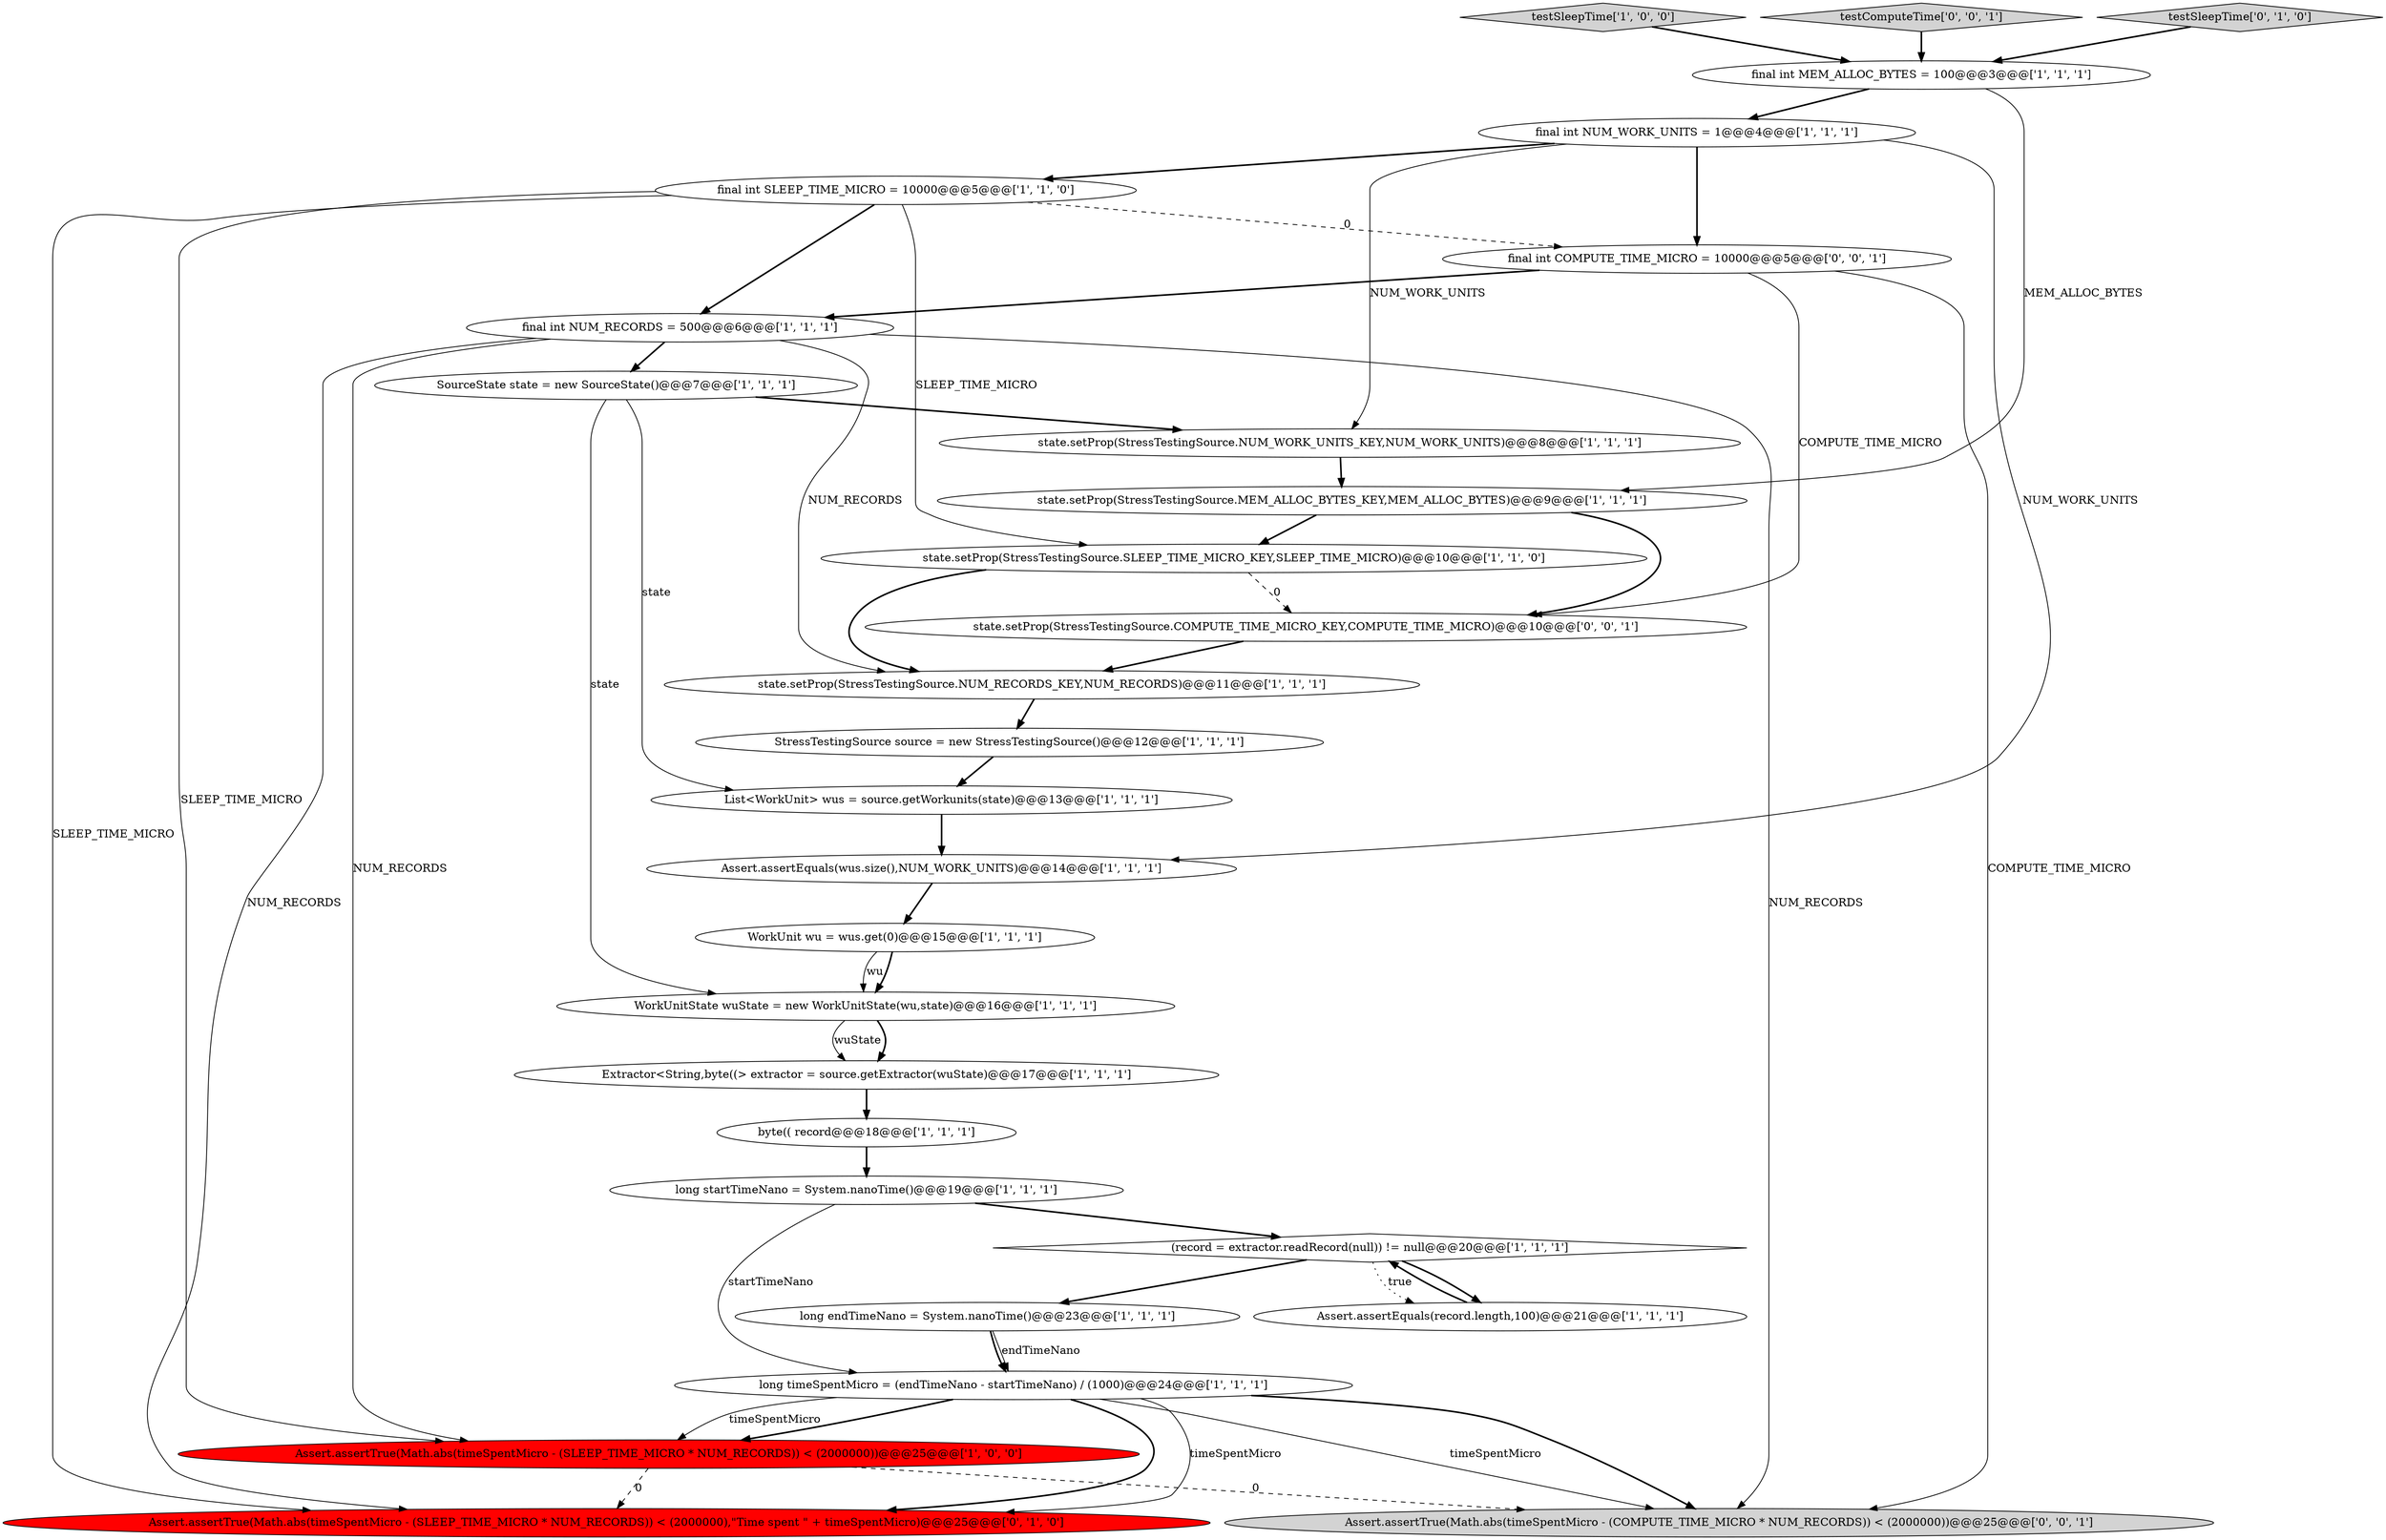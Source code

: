 digraph {
3 [style = filled, label = "final int NUM_WORK_UNITS = 1@@@4@@@['1', '1', '1']", fillcolor = white, shape = ellipse image = "AAA0AAABBB1BBB"];
16 [style = filled, label = "WorkUnitState wuState = new WorkUnitState(wu,state)@@@16@@@['1', '1', '1']", fillcolor = white, shape = ellipse image = "AAA0AAABBB1BBB"];
24 [style = filled, label = "Assert.assertTrue(Math.abs(timeSpentMicro - (SLEEP_TIME_MICRO * NUM_RECORDS)) < (2000000),\"Time spent \" + timeSpentMicro)@@@25@@@['0', '1', '0']", fillcolor = red, shape = ellipse image = "AAA1AAABBB2BBB"];
15 [style = filled, label = "StressTestingSource source = new StressTestingSource()@@@12@@@['1', '1', '1']", fillcolor = white, shape = ellipse image = "AAA0AAABBB1BBB"];
25 [style = filled, label = "final int COMPUTE_TIME_MICRO = 10000@@@5@@@['0', '0', '1']", fillcolor = white, shape = ellipse image = "AAA0AAABBB3BBB"];
27 [style = filled, label = "Assert.assertTrue(Math.abs(timeSpentMicro - (COMPUTE_TIME_MICRO * NUM_RECORDS)) < (2000000))@@@25@@@['0', '0', '1']", fillcolor = lightgray, shape = ellipse image = "AAA0AAABBB3BBB"];
20 [style = filled, label = "testSleepTime['1', '0', '0']", fillcolor = lightgray, shape = diamond image = "AAA0AAABBB1BBB"];
14 [style = filled, label = "state.setProp(StressTestingSource.NUM_RECORDS_KEY,NUM_RECORDS)@@@11@@@['1', '1', '1']", fillcolor = white, shape = ellipse image = "AAA0AAABBB1BBB"];
0 [style = filled, label = "state.setProp(StressTestingSource.SLEEP_TIME_MICRO_KEY,SLEEP_TIME_MICRO)@@@10@@@['1', '1', '0']", fillcolor = white, shape = ellipse image = "AAA0AAABBB1BBB"];
8 [style = filled, label = "final int NUM_RECORDS = 500@@@6@@@['1', '1', '1']", fillcolor = white, shape = ellipse image = "AAA0AAABBB1BBB"];
28 [style = filled, label = "testComputeTime['0', '0', '1']", fillcolor = lightgray, shape = diamond image = "AAA0AAABBB3BBB"];
5 [style = filled, label = "List<WorkUnit> wus = source.getWorkunits(state)@@@13@@@['1', '1', '1']", fillcolor = white, shape = ellipse image = "AAA0AAABBB1BBB"];
6 [style = filled, label = "(record = extractor.readRecord(null)) != null@@@20@@@['1', '1', '1']", fillcolor = white, shape = diamond image = "AAA0AAABBB1BBB"];
17 [style = filled, label = "Assert.assertEquals(record.length,100)@@@21@@@['1', '1', '1']", fillcolor = white, shape = ellipse image = "AAA0AAABBB1BBB"];
11 [style = filled, label = "long startTimeNano = System.nanoTime()@@@19@@@['1', '1', '1']", fillcolor = white, shape = ellipse image = "AAA0AAABBB1BBB"];
2 [style = filled, label = "long timeSpentMicro = (endTimeNano - startTimeNano) / (1000)@@@24@@@['1', '1', '1']", fillcolor = white, shape = ellipse image = "AAA0AAABBB1BBB"];
21 [style = filled, label = "Extractor<String,byte((> extractor = source.getExtractor(wuState)@@@17@@@['1', '1', '1']", fillcolor = white, shape = ellipse image = "AAA0AAABBB1BBB"];
1 [style = filled, label = "WorkUnit wu = wus.get(0)@@@15@@@['1', '1', '1']", fillcolor = white, shape = ellipse image = "AAA0AAABBB1BBB"];
13 [style = filled, label = "state.setProp(StressTestingSource.NUM_WORK_UNITS_KEY,NUM_WORK_UNITS)@@@8@@@['1', '1', '1']", fillcolor = white, shape = ellipse image = "AAA0AAABBB1BBB"];
18 [style = filled, label = "final int MEM_ALLOC_BYTES = 100@@@3@@@['1', '1', '1']", fillcolor = white, shape = ellipse image = "AAA0AAABBB1BBB"];
9 [style = filled, label = "final int SLEEP_TIME_MICRO = 10000@@@5@@@['1', '1', '0']", fillcolor = white, shape = ellipse image = "AAA0AAABBB1BBB"];
22 [style = filled, label = "Assert.assertTrue(Math.abs(timeSpentMicro - (SLEEP_TIME_MICRO * NUM_RECORDS)) < (2000000))@@@25@@@['1', '0', '0']", fillcolor = red, shape = ellipse image = "AAA1AAABBB1BBB"];
7 [style = filled, label = "byte(( record@@@18@@@['1', '1', '1']", fillcolor = white, shape = ellipse image = "AAA0AAABBB1BBB"];
4 [style = filled, label = "long endTimeNano = System.nanoTime()@@@23@@@['1', '1', '1']", fillcolor = white, shape = ellipse image = "AAA0AAABBB1BBB"];
23 [style = filled, label = "testSleepTime['0', '1', '0']", fillcolor = lightgray, shape = diamond image = "AAA0AAABBB2BBB"];
19 [style = filled, label = "Assert.assertEquals(wus.size(),NUM_WORK_UNITS)@@@14@@@['1', '1', '1']", fillcolor = white, shape = ellipse image = "AAA0AAABBB1BBB"];
26 [style = filled, label = "state.setProp(StressTestingSource.COMPUTE_TIME_MICRO_KEY,COMPUTE_TIME_MICRO)@@@10@@@['0', '0', '1']", fillcolor = white, shape = ellipse image = "AAA0AAABBB3BBB"];
12 [style = filled, label = "SourceState state = new SourceState()@@@7@@@['1', '1', '1']", fillcolor = white, shape = ellipse image = "AAA0AAABBB1BBB"];
10 [style = filled, label = "state.setProp(StressTestingSource.MEM_ALLOC_BYTES_KEY,MEM_ALLOC_BYTES)@@@9@@@['1', '1', '1']", fillcolor = white, shape = ellipse image = "AAA0AAABBB1BBB"];
6->17 [style = bold, label=""];
13->10 [style = bold, label=""];
18->3 [style = bold, label=""];
7->11 [style = bold, label=""];
28->18 [style = bold, label=""];
8->14 [style = solid, label="NUM_RECORDS"];
17->6 [style = bold, label=""];
9->22 [style = solid, label="SLEEP_TIME_MICRO"];
25->26 [style = solid, label="COMPUTE_TIME_MICRO"];
3->25 [style = bold, label=""];
11->6 [style = bold, label=""];
11->2 [style = solid, label="startTimeNano"];
26->14 [style = bold, label=""];
9->24 [style = solid, label="SLEEP_TIME_MICRO"];
8->24 [style = solid, label="NUM_RECORDS"];
10->26 [style = bold, label=""];
0->26 [style = dashed, label="0"];
22->27 [style = dashed, label="0"];
4->2 [style = bold, label=""];
9->8 [style = bold, label=""];
9->0 [style = solid, label="SLEEP_TIME_MICRO"];
2->24 [style = solid, label="timeSpentMicro"];
3->13 [style = solid, label="NUM_WORK_UNITS"];
3->19 [style = solid, label="NUM_WORK_UNITS"];
6->17 [style = dotted, label="true"];
15->5 [style = bold, label=""];
8->22 [style = solid, label="NUM_RECORDS"];
4->2 [style = solid, label="endTimeNano"];
22->24 [style = dashed, label="0"];
3->9 [style = bold, label=""];
5->19 [style = bold, label=""];
12->13 [style = bold, label=""];
6->4 [style = bold, label=""];
19->1 [style = bold, label=""];
20->18 [style = bold, label=""];
0->14 [style = bold, label=""];
12->5 [style = solid, label="state"];
1->16 [style = solid, label="wu"];
1->16 [style = bold, label=""];
16->21 [style = bold, label=""];
10->0 [style = bold, label=""];
9->25 [style = dashed, label="0"];
2->27 [style = bold, label=""];
21->7 [style = bold, label=""];
8->27 [style = solid, label="NUM_RECORDS"];
2->27 [style = solid, label="timeSpentMicro"];
14->15 [style = bold, label=""];
25->8 [style = bold, label=""];
12->16 [style = solid, label="state"];
2->24 [style = bold, label=""];
2->22 [style = bold, label=""];
2->22 [style = solid, label="timeSpentMicro"];
18->10 [style = solid, label="MEM_ALLOC_BYTES"];
23->18 [style = bold, label=""];
8->12 [style = bold, label=""];
25->27 [style = solid, label="COMPUTE_TIME_MICRO"];
16->21 [style = solid, label="wuState"];
}
